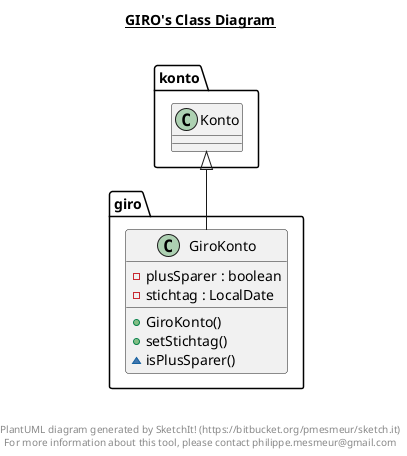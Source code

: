 @startuml

title __GIRO's Class Diagram__\n

  namespace giro {
    class giro.GiroKonto {
        - plusSparer : boolean
        - stichtag : LocalDate
        + GiroKonto()
        + setStichtag()
        ~ isPlusSparer()
    }
  }
  

  giro.GiroKonto -up-|> konto.Konto


right footer


PlantUML diagram generated by SketchIt! (https://bitbucket.org/pmesmeur/sketch.it)
For more information about this tool, please contact philippe.mesmeur@gmail.com
endfooter

@enduml
